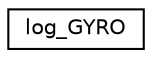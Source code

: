 digraph "Graphical Class Hierarchy"
{
 // INTERACTIVE_SVG=YES
  edge [fontname="Helvetica",fontsize="10",labelfontname="Helvetica",labelfontsize="10"];
  node [fontname="Helvetica",fontsize="10",shape=record];
  rankdir="LR";
  Node1 [label="log_GYRO",height=0.2,width=0.4,color="black", fillcolor="white", style="filled",URL="$structlog__GYRO.html"];
}
